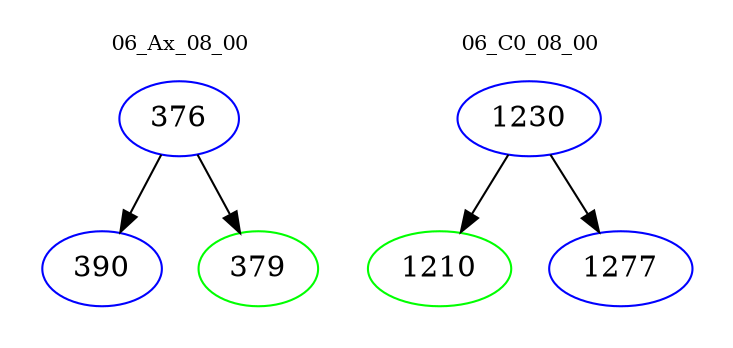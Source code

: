 digraph{
subgraph cluster_0 {
color = white
label = "06_Ax_08_00";
fontsize=10;
T0_376 [label="376", color="blue"]
T0_376 -> T0_390 [color="black"]
T0_390 [label="390", color="blue"]
T0_376 -> T0_379 [color="black"]
T0_379 [label="379", color="green"]
}
subgraph cluster_1 {
color = white
label = "06_C0_08_00";
fontsize=10;
T1_1230 [label="1230", color="blue"]
T1_1230 -> T1_1210 [color="black"]
T1_1210 [label="1210", color="green"]
T1_1230 -> T1_1277 [color="black"]
T1_1277 [label="1277", color="blue"]
}
}
